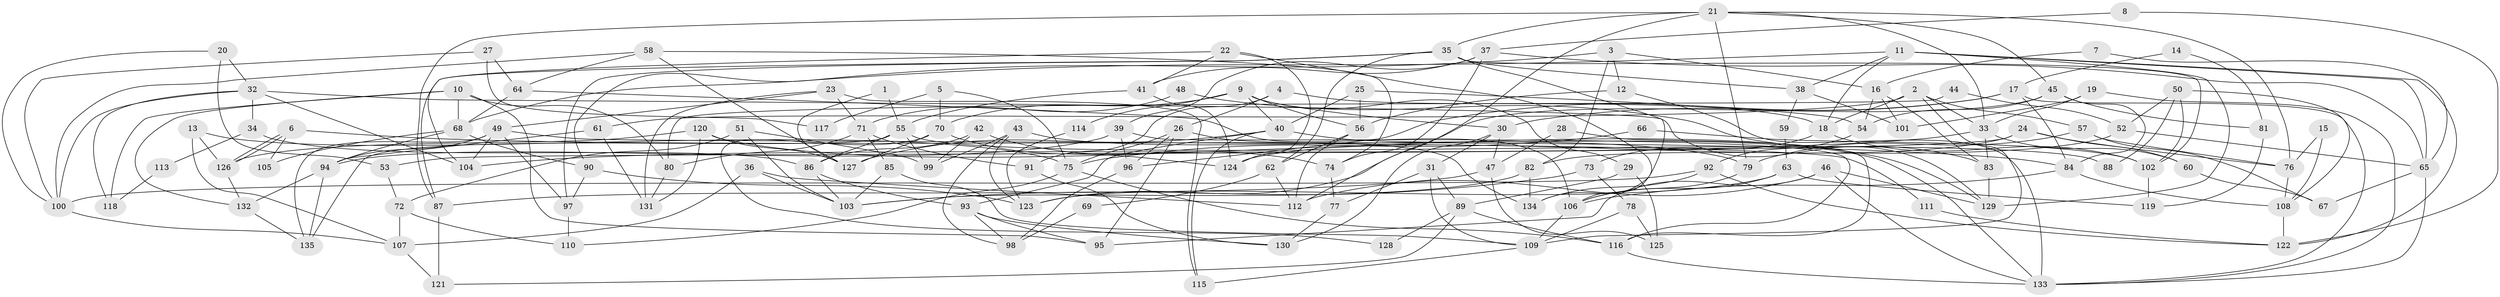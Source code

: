// Generated by graph-tools (version 1.1) at 2025/11/02/27/25 16:11:23]
// undirected, 135 vertices, 270 edges
graph export_dot {
graph [start="1"]
  node [color=gray90,style=filled];
  1;
  2;
  3;
  4;
  5;
  6;
  7;
  8;
  9;
  10;
  11;
  12;
  13;
  14;
  15;
  16;
  17;
  18;
  19;
  20;
  21;
  22;
  23;
  24;
  25;
  26;
  27;
  28;
  29;
  30;
  31;
  32;
  33;
  34;
  35;
  36;
  37;
  38;
  39;
  40;
  41;
  42;
  43;
  44;
  45;
  46;
  47;
  48;
  49;
  50;
  51;
  52;
  53;
  54;
  55;
  56;
  57;
  58;
  59;
  60;
  61;
  62;
  63;
  64;
  65;
  66;
  67;
  68;
  69;
  70;
  71;
  72;
  73;
  74;
  75;
  76;
  77;
  78;
  79;
  80;
  81;
  82;
  83;
  84;
  85;
  86;
  87;
  88;
  89;
  90;
  91;
  92;
  93;
  94;
  95;
  96;
  97;
  98;
  99;
  100;
  101;
  102;
  103;
  104;
  105;
  106;
  107;
  108;
  109;
  110;
  111;
  112;
  113;
  114;
  115;
  116;
  117;
  118;
  119;
  120;
  121;
  122;
  123;
  124;
  125;
  126;
  127;
  128;
  129;
  130;
  131;
  132;
  133;
  134;
  135;
  1 -- 55;
  1 -- 127;
  2 -- 109;
  2 -- 18;
  2 -- 33;
  2 -- 57;
  2 -- 61;
  3 -- 12;
  3 -- 16;
  3 -- 82;
  3 -- 90;
  4 -- 26;
  4 -- 91;
  4 -- 18;
  5 -- 75;
  5 -- 70;
  5 -- 117;
  6 -- 126;
  6 -- 126;
  6 -- 84;
  6 -- 105;
  7 -- 65;
  7 -- 16;
  8 -- 122;
  8 -- 37;
  9 -- 70;
  9 -- 40;
  9 -- 29;
  9 -- 30;
  9 -- 56;
  9 -- 114;
  10 -- 68;
  10 -- 132;
  10 -- 80;
  10 -- 95;
  10 -- 118;
  11 -- 68;
  11 -- 65;
  11 -- 18;
  11 -- 38;
  11 -- 122;
  11 -- 129;
  12 -- 133;
  12 -- 56;
  13 -- 75;
  13 -- 107;
  13 -- 126;
  14 -- 81;
  14 -- 17;
  15 -- 108;
  15 -- 76;
  16 -- 83;
  16 -- 54;
  16 -- 101;
  17 -- 84;
  17 -- 133;
  17 -- 30;
  17 -- 96;
  18 -- 73;
  18 -- 102;
  19 -- 101;
  19 -- 33;
  19 -- 133;
  20 -- 32;
  20 -- 100;
  20 -- 53;
  21 -- 33;
  21 -- 112;
  21 -- 35;
  21 -- 45;
  21 -- 76;
  21 -- 79;
  21 -- 87;
  22 -- 106;
  22 -- 104;
  22 -- 41;
  22 -- 124;
  23 -- 71;
  23 -- 49;
  23 -- 115;
  23 -- 131;
  24 -- 124;
  24 -- 76;
  24 -- 53;
  24 -- 60;
  25 -- 40;
  25 -- 56;
  25 -- 54;
  26 -- 134;
  26 -- 95;
  26 -- 75;
  26 -- 96;
  27 -- 64;
  27 -- 100;
  27 -- 117;
  28 -- 116;
  28 -- 47;
  29 -- 89;
  29 -- 125;
  30 -- 31;
  30 -- 47;
  30 -- 130;
  31 -- 109;
  31 -- 77;
  31 -- 89;
  32 -- 104;
  32 -- 129;
  32 -- 34;
  32 -- 100;
  32 -- 118;
  33 -- 60;
  33 -- 83;
  33 -- 104;
  34 -- 86;
  34 -- 113;
  35 -- 87;
  35 -- 38;
  35 -- 62;
  35 -- 97;
  35 -- 102;
  35 -- 134;
  36 -- 103;
  36 -- 107;
  36 -- 112;
  37 -- 39;
  37 -- 41;
  37 -- 65;
  37 -- 74;
  38 -- 59;
  38 -- 101;
  39 -- 96;
  39 -- 116;
  39 -- 94;
  40 -- 127;
  40 -- 133;
  40 -- 93;
  40 -- 115;
  41 -- 55;
  41 -- 124;
  42 -- 99;
  42 -- 74;
  42 -- 86;
  43 -- 98;
  43 -- 79;
  43 -- 99;
  43 -- 123;
  44 -- 52;
  44 -- 80;
  45 -- 54;
  45 -- 81;
  45 -- 84;
  45 -- 123;
  46 -- 129;
  46 -- 112;
  46 -- 95;
  46 -- 133;
  47 -- 87;
  47 -- 125;
  48 -- 83;
  48 -- 71;
  49 -- 97;
  49 -- 94;
  49 -- 104;
  49 -- 111;
  49 -- 135;
  50 -- 102;
  50 -- 52;
  50 -- 88;
  50 -- 108;
  51 -- 99;
  51 -- 103;
  51 -- 72;
  52 -- 82;
  52 -- 65;
  53 -- 72;
  54 -- 92;
  55 -- 86;
  55 -- 135;
  55 -- 88;
  55 -- 99;
  56 -- 112;
  56 -- 62;
  57 -- 79;
  57 -- 67;
  57 -- 76;
  58 -- 74;
  58 -- 64;
  58 -- 100;
  58 -- 127;
  59 -- 63;
  60 -- 67;
  61 -- 94;
  61 -- 131;
  62 -- 69;
  62 -- 112;
  63 -- 106;
  63 -- 123;
  63 -- 119;
  64 -- 106;
  64 -- 68;
  65 -- 133;
  65 -- 67;
  66 -- 75;
  66 -- 102;
  68 -- 90;
  68 -- 94;
  68 -- 105;
  69 -- 98;
  70 -- 127;
  70 -- 124;
  70 -- 128;
  71 -- 85;
  71 -- 80;
  71 -- 91;
  72 -- 107;
  72 -- 110;
  73 -- 103;
  73 -- 78;
  74 -- 77;
  75 -- 110;
  75 -- 116;
  76 -- 108;
  77 -- 130;
  78 -- 125;
  78 -- 109;
  79 -- 106;
  80 -- 131;
  81 -- 119;
  82 -- 134;
  82 -- 103;
  83 -- 129;
  84 -- 108;
  84 -- 106;
  85 -- 109;
  85 -- 103;
  86 -- 93;
  86 -- 103;
  87 -- 121;
  89 -- 116;
  89 -- 121;
  89 -- 128;
  90 -- 123;
  90 -- 97;
  91 -- 130;
  92 -- 122;
  92 -- 100;
  92 -- 134;
  93 -- 95;
  93 -- 98;
  93 -- 130;
  94 -- 135;
  94 -- 132;
  96 -- 98;
  97 -- 110;
  100 -- 107;
  102 -- 119;
  106 -- 109;
  107 -- 121;
  108 -- 122;
  109 -- 115;
  111 -- 122;
  113 -- 118;
  114 -- 123;
  116 -- 133;
  120 -- 131;
  120 -- 126;
  120 -- 127;
  120 -- 129;
  126 -- 132;
  132 -- 135;
}
